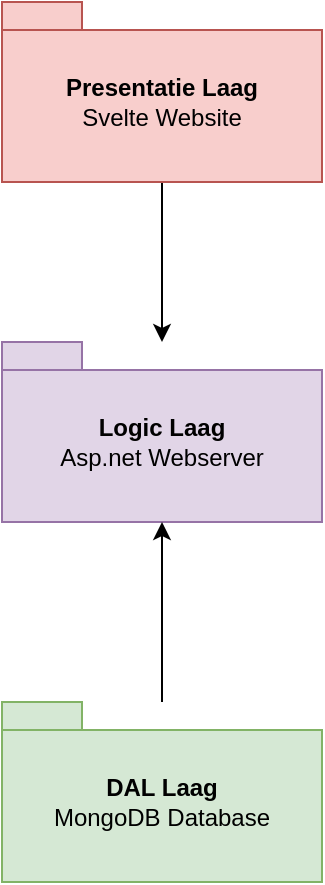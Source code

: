 <mxfile version="21.7.5" type="device">
  <diagram name="Page-1" id="_ZwUgenWTY3hvOx14HUx">
    <mxGraphModel dx="1185" dy="648" grid="1" gridSize="10" guides="1" tooltips="1" connect="1" arrows="1" fold="1" page="1" pageScale="1" pageWidth="850" pageHeight="1100" math="0" shadow="0">
      <root>
        <mxCell id="0" />
        <mxCell id="1" parent="0" />
        <mxCell id="b-V7emUu88v56z_93IrT-3" value="" style="edgeStyle=orthogonalEdgeStyle;rounded=0;orthogonalLoop=1;jettySize=auto;html=1;" edge="1" parent="1" source="b-V7emUu88v56z_93IrT-1" target="b-V7emUu88v56z_93IrT-2">
          <mxGeometry relative="1" as="geometry">
            <Array as="points">
              <mxPoint x="400" y="240" />
              <mxPoint x="400" y="240" />
            </Array>
          </mxGeometry>
        </mxCell>
        <mxCell id="b-V7emUu88v56z_93IrT-1" value="&lt;div&gt;Presentatie Laag&lt;br&gt;&lt;/div&gt;&lt;span style=&quot;font-weight: normal;&quot;&gt;Svelte Website&lt;/span&gt;" style="shape=folder;fontStyle=1;spacingTop=10;tabWidth=40;tabHeight=14;tabPosition=left;html=1;whiteSpace=wrap;fillColor=#f8cecc;strokeColor=#b85450;" vertex="1" parent="1">
          <mxGeometry x="320" y="110" width="160" height="90" as="geometry" />
        </mxCell>
        <mxCell id="b-V7emUu88v56z_93IrT-2" value="&lt;div&gt;Logic Laag&lt;/div&gt;&lt;div&gt;&lt;span style=&quot;font-weight: normal;&quot;&gt;Asp.net Webserver&lt;/span&gt;&lt;br&gt;&lt;/div&gt;" style="shape=folder;fontStyle=1;spacingTop=10;tabWidth=40;tabHeight=14;tabPosition=left;html=1;whiteSpace=wrap;fillColor=#e1d5e7;strokeColor=#9673a6;" vertex="1" parent="1">
          <mxGeometry x="320" y="280" width="160" height="90" as="geometry" />
        </mxCell>
        <mxCell id="b-V7emUu88v56z_93IrT-5" style="edgeStyle=orthogonalEdgeStyle;rounded=0;orthogonalLoop=1;jettySize=auto;html=1;" edge="1" parent="1" source="b-V7emUu88v56z_93IrT-4" target="b-V7emUu88v56z_93IrT-2">
          <mxGeometry relative="1" as="geometry">
            <Array as="points">
              <mxPoint x="400" y="400" />
              <mxPoint x="400" y="400" />
            </Array>
          </mxGeometry>
        </mxCell>
        <mxCell id="b-V7emUu88v56z_93IrT-4" value="&lt;div&gt;DAL Laag&lt;/div&gt;&lt;div&gt;&lt;span style=&quot;font-weight: normal;&quot;&gt;MongoDB Database&lt;/span&gt;&lt;br&gt;&lt;/div&gt;" style="shape=folder;fontStyle=1;spacingTop=10;tabWidth=40;tabHeight=14;tabPosition=left;html=1;whiteSpace=wrap;fillColor=#d5e8d4;strokeColor=#82b366;" vertex="1" parent="1">
          <mxGeometry x="320" y="460" width="160" height="90" as="geometry" />
        </mxCell>
      </root>
    </mxGraphModel>
  </diagram>
</mxfile>
